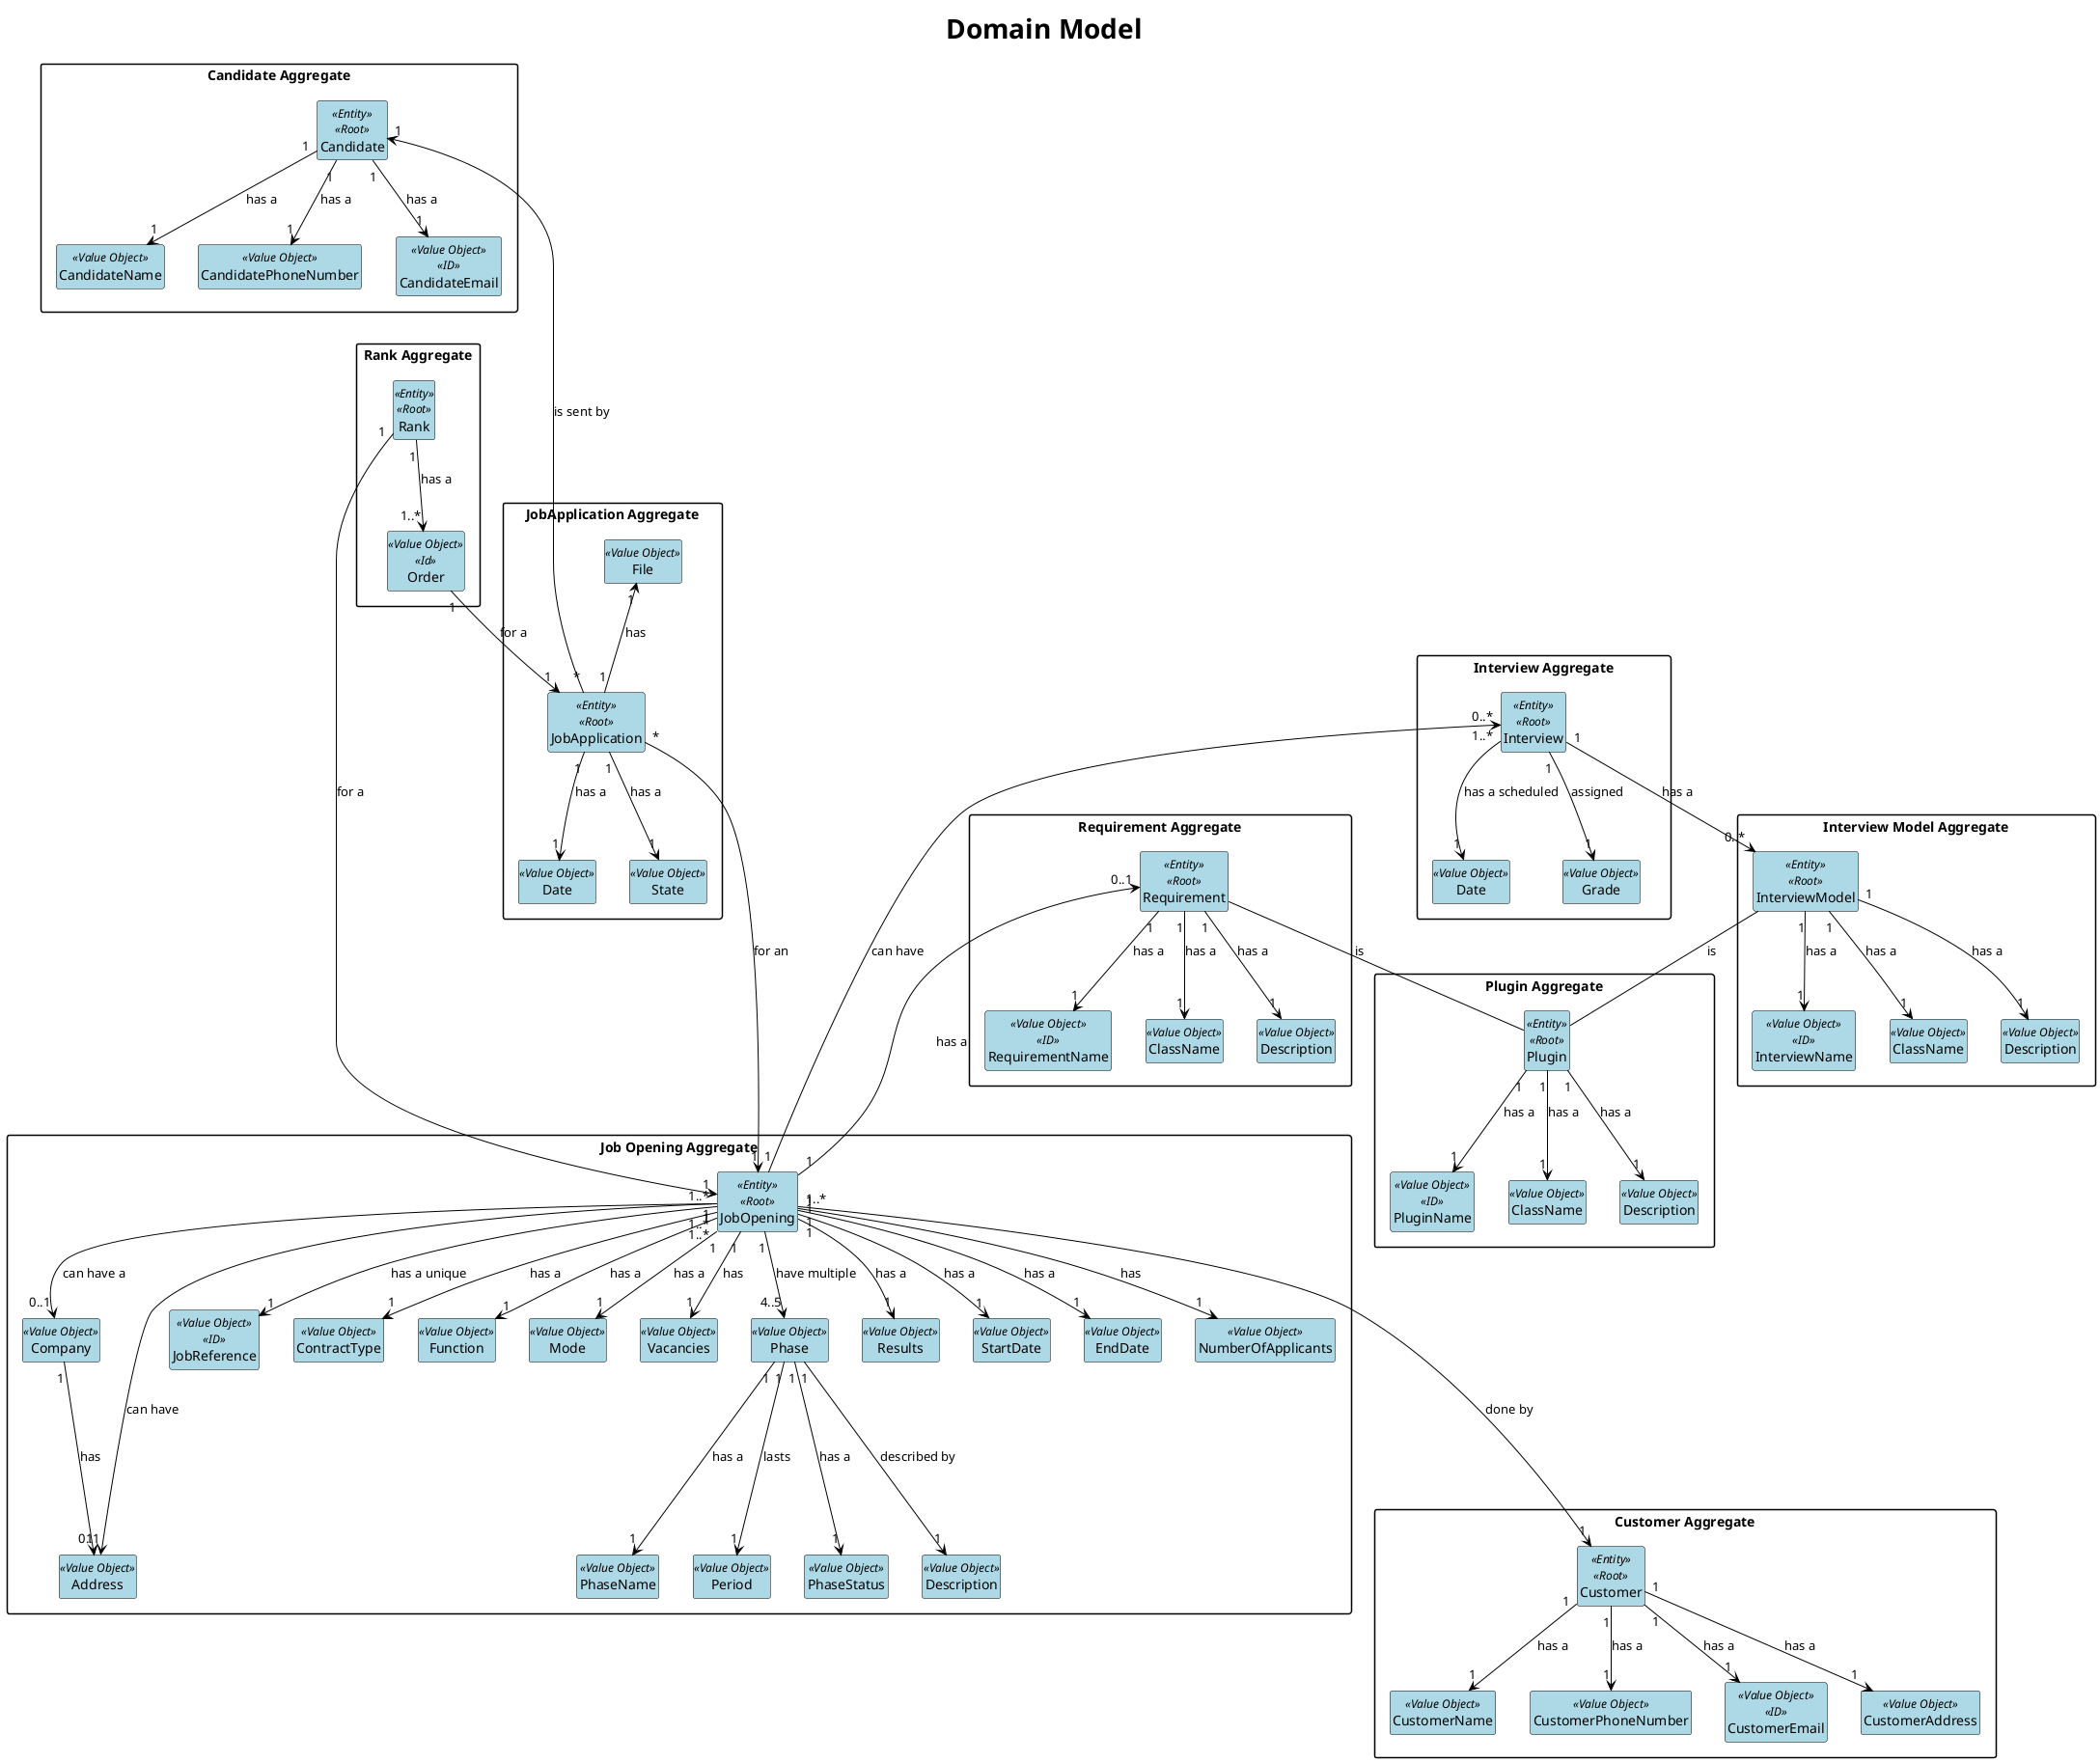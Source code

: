 @startuml

title <size:28>Domain Model</size>

hide methods
hide circle
hide attributes

'skinparam linetype ortho
'skinparam linetype polyline
skinparam packageStyle rect

skinparam class {
    BackgroundColor LightBlue
    ArrowColor Black
    BorderColor Black
    FontColor Black
    FontSize 14
}

skinparam relationship {
    ArrowColor Black
    ArrowFontColor Black
    ArrowFontSize 14
}

package "Candidate Aggregate" {
class Candidate <<Entity>> <<Root>>

class CandidateName <<Value Object>>
class CandidatePhoneNumber <<Value Object>>
class CandidateEmail <<Value Object>> <<ID>>

Candidate "1"--> "1" CandidateName : has a
Candidate "1" --> "1" CandidatePhoneNumber : has a
Candidate "1" --> "1" CandidateEmail : has a
}

package "Customer Aggregate" {
class Customer <<Entity>> <<Root>>

class CustomerName <<Value Object>>
class CustomerPhoneNumber <<Value Object>>
class CustomerEmail <<Value Object>><<ID>>
class CustomerAddress <<Value Object>>

Customer "1"--> "1" CustomerName : has a
Customer "1" --> "1" CustomerPhoneNumber : has a
Customer "1" --> "1" CustomerEmail : has a
Customer "1" --> "1" CustomerAddress : has a

}

package "JobApplication Aggregate" {
class JobApplication <<Entity>> <<Root>>

class Date <<Value Object>>
class State <<Value Object>>
class File <<Value Object>>

JobApplication "1" --> "1" Date : has a
JobApplication "1" -->"1" State : has a

}

package "Rank Aggregate" {
class Rank <<Entity>> <<Root>>
class Order <<Value Object>> <<Id>>
Rank "1" --> "1..*" Order: has a
}


package "Job Opening Aggregate" {
class JobOpening <<Entity>> <<Root>>

class Company <<Value Object>>
class Address <<Value Object>>
class JobReference <<Value Object>> <<ID>>
class ContractType <<Value Object>>
class Function <<Value Object>>
class Mode <<Value Object>>
class Vacancies <<Value Object>>
class Phase <<Value Object>>
class PhaseName <<Value Object>>
class Period <<Value Object>>
class PhaseStatus <<Value Object>>
class Description <<Value Object>>
class Results <<Value Object>>
class StartDate <<Value Object>>
class EndDate <<Value Object>>

class NumberOfApplicants <<Value Object>>
class Address <<Value Object>>

JobOpening "1" --> "0..1" Company : can have a
Company "1" ---> "1" Address : has
JobOpening "1" --> "1" JobReference : has a unique
JobOpening "1..*" --> "1" ContractType : has a
JobOpening "1..*" --> "1" Function : has a
JobOpening "1" --> "1" Mode : has a
JobOpening "1" --> "1" Vacancies : has
JobOpening "1" --> "4..5" Phase : have multiple
Phase "1" ---> "1" PhaseStatus : has a
Phase "1" ---> "1" PhaseName : has a
Phase "1" ---> "1" Description : described by
Phase "1" ---> "1" Period : lasts
JobOpening "1" --> "1" Results : has a
JobOpening "1" --> "1" StartDate : has a
JobOpening "1" --> "1" EndDate : has a
JobOpening "1" --> "1" NumberOfApplicants : has
JobOpening "1..*" --> "0..1" Address : can have

}

package "Interview Aggregate" {
class Interview <<Entity>> <<Root>>


class Date <<Value Object>>
'class Hour <<Value Object>>
class Grade <<Value Object>>

Interview "1..*" --> "1" Date : has a scheduled
'Interview "1..*" --> "1" Hour : has a scheduled
Interview "1" --> "1" Grade : assigned

}

JobOpening "1..*" ---down-> "1" Customer : done by
'Candidate "1" ---down-> "0..*" Interview : has
Interview "0..*" <---down- "1" JobOpening : can have
JobApplication "*" ---down-> "1" JobOpening : for an
Candidate "1" <-down---- "*" JobApplication : is sent by

package "Interview Model Aggregate"{
class InterviewModel <<Entity>> <<Root>>

class InterviewName <<Value Object>> <<ID>>
class ClassName <<Value Object>>
class Description <<Value Object>>

InterviewModel "1" -->"1" InterviewName : has a
InterviewModel "1" --> "1" ClassName : has a
InterviewModel "1" --> "1" Description : has a
}
InterviewModel "0..*" <-up- "1" Interview : has a

package "Requirement Aggregate"{
class Requirement <<Entity>> <<Root>>

class RequirementName <<Value Object>> <<ID>>
class ClassName <<Value Object>>
class Description <<Value Object>>

Requirement "1" -->"1" RequirementName : has a
Requirement "1" --> "1" ClassName : has a
Requirement "1" --> "1" Description : has a
}
Requirement "0..1" <-down- "1" JobOpening : has a

package "Plugin Aggregate"{
class Plugin <<Entity>> <<Root>>
class PluginName <<Value Object>> <<ID>>
class ClassName <<Value Object>>
class Description <<Value Object>>

Plugin "1" -->"1" PluginName : has a
Plugin "1" --> "1" ClassName : has a
Plugin "1" --> "1" Description : has a
}

Requirement -- Plugin : is
InterviewModel -- Plugin : is

Rank "1" --> "1" JobOpening : for a
Order "1" --> "1" JobApplication : for a

File "1" <-- "1" JobApplication : has

@enduml